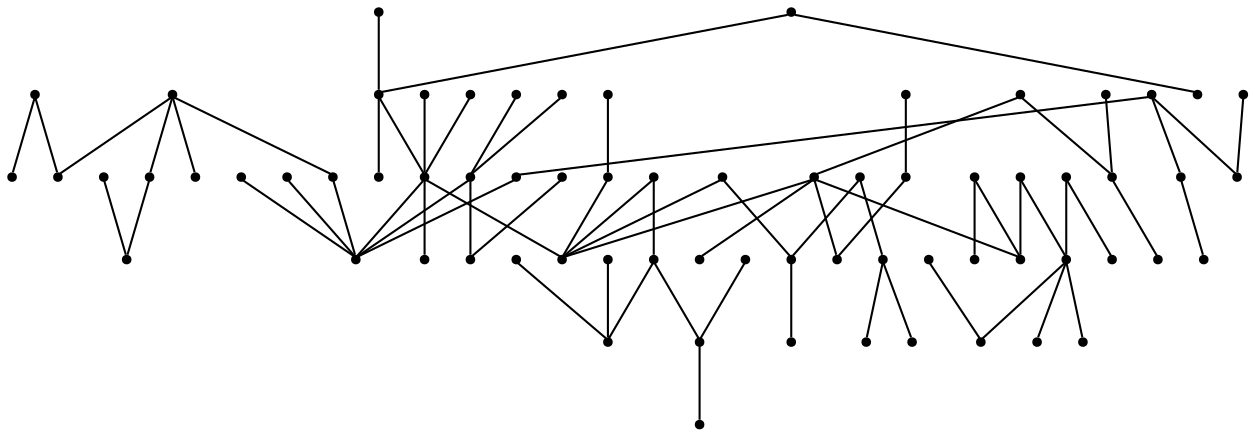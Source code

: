 graph {
  node [shape=point,comment="{\"directed\":false,\"doi\":\"10.1007/978-3-642-36763-2_37\",\"figure\":\"2 (4)\"}"]

  v0 [pos="956.5844661654493,1404.8952286568501"]
  v1 [pos="967.3755686257124,1428.9783015117168"]
  v2 [pos="931.5038869515414,1393.4599468279148"]
  v3 [pos="930.2988454108184,1495.8599985051815"]
  v4 [pos="921.6050496743351,1467.4305113104228"]
  v5 [pos="910.0675722238808,1433.0997390559842"]
  v6 [pos="899.9978404599594,1393.6058192895212"]
  v7 [pos="861.2032013717258,1375.7611787443075"]
  v8 [pos="914.6333690055785,1364.3344178002262"]
  v9 [pos="885.691694177082,1260.5757301095864"]
  v10 [pos="870.0804255539273,1282.6168428567369"]
  v11 [pos="882.0557008312936,1313.5093744838653"]
  v12 [pos="847.676769137505,1314.2594667057954"]
  v13 [pos="820.4238066941122,1353.9451699701676"]
  v14 [pos="854.9862304577766,1451.273641853245"]
  v15 [pos="826.1070345518244,1453.1364090242535"]
  v16 [pos="853.9146087750736,1486.8472233168661"]
  v17 [pos="874.6545571002414,1511.5709840474583"]
  v18 [pos="841.3680521886181,1347.2274060931268"]
  v19 [pos="838.4076201458602,1573.8988721790042"]
  v20 [pos="867.60779992578,1574.680186449168"]
  v21 [pos="830.043206672118,1600.5938823907618"]
  v22 [pos="836.5812887083495,1283.6920004769804"]
  v23 [pos="820.2111111360005,1482.0942864630038"]
  v24 [pos="790.035191278545,1414.2425121643807"]
  v25 [pos="817.655137861689,1407.8373503018368"]
  v26 [pos="814.7197101127803,1550.6347581005227"]
  v27 [pos="785.2692965218962,1525.5981410006618"]
  v28 [pos="792.4661430836104,1314.3928757835852"]
  v29 [pos="791.9490695566064,1222.6820833896725"]
  v30 [pos="784.0141827693175,1247.9320087600033"]
  v31 [pos="739.8740328507292,1443.163921487729"]
  v32 [pos="769.253569130295,1391.7304615573103"]
  v33 [pos="789.8517628328266,1347.6983439530463"]
  v34 [pos="781.0954245496415,1554.9832708672814"]
  v35 [pos="780.2322992306634,1435.487621653298"]
  v36 [pos="772.6518626241224,1277.0701283488943"]
  v37 [pos="744.6107877432993,1254.6955564959617"]
  v38 [pos="761.5396490415769,1487.4378033025541"]
  v39 [pos="722.7158700892643,1234.6339597600593"]
  v40 [pos="742.196569091624,1595.8763644388675"]
  v41 [pos="732.9398904348251,1566.3923223603786"]
  v42 [pos="721.748464776345,1529.6113505895437"]
  v43 [pos="716.0026943719309,1299.9197077380945"]
  v44 [pos="695.191868735445,1314.5387482451915"]
  v45 [pos="715.3355314576744,1394.3225910363503"]
  v46 [pos="690.6218727593605,1349.9570143263045"]
  v47 [pos="710.7739338703636,1432.9372063568271"]
  v48 [pos="700.6832697586652,1492.6678461195515"]
  v49 [pos="655.7634057914202,1478.9573608571932"]
  v50 [pos="680.7897772232428,1498.5520894095243"]
  v51 [pos="657.3395670421238,1323.5360395867756"]
  v52 [pos="686.9025317674082,1419.164149820615"]
  v53 [pos="685.3180357520879,1530.1615199608675"]
  v54 [pos="670.6032951305344,1564.1867803400723"]
  v55 [pos="684.746818067156,1282.6501633318378"]
  v56 [pos="679.7932320462447,1592.3967911611453"]
  v57 [pos="643.4628838215419,1572.6560629698222"]
  v58 [pos="628.2560739668337,1315.2846436133873"]
  v59 [pos="644.4760985277727,1291.5599566319352"]
  v60 [pos="631.1456923224308,1448.8857592559307"]
  v61 [pos="607.8288383751744,1416.9429967761916"]
  v62 [pos="624.7493649088357,1499.3075548760078"]
  v63 [pos="600.4652328969747,1514.7839935243724"]
  v64 [pos="589.5115070904557,1443.8307125219067"]
  v65 [pos="576.7814584341244,1410.9502711760622"]
  v66 [pos="630.3742494142331,1398.8691825816195"]
  v67 [pos="600.4943727610535,1378.3866286984487"]
  v68 [pos="590.4496452909814,1349.694520201845"]
  v69 [pos="552.5056611868798,1402.1947440450394"]

  v0 -- v1 [id="-1",pos="956.5844661654493,1404.8952286568501 967.3755686257124,1428.9783015117168 967.3755686257124,1428.9783015117168 967.3755686257124,1428.9783015117168"]
  v69 -- v65 [id="-2",pos="552.5056611868798,1402.1947440450394 576.7814584341244,1410.9502711760622 576.7814584341244,1410.9502711760622 576.7814584341244,1410.9502711760622"]
  v67 -- v68 [id="-3",pos="600.4943727610535,1378.3866286984487 590.4496452909814,1349.694520201845 590.4496452909814,1349.694520201845 590.4496452909814,1349.694520201845"]
  v67 -- v61 [id="-4",pos="600.4943727610535,1378.3866286984487 607.8288383751744,1416.9429967761916 607.8288383751744,1416.9429967761916 607.8288383751744,1416.9429967761916"]
  v61 -- v66 [id="-5",pos="607.8288383751744,1416.9429967761916 630.3742494142331,1398.8691825816195 630.3742494142331,1398.8691825816195 630.3742494142331,1398.8691825816195"]
  v61 -- v65 [id="-6",pos="607.8288383751744,1416.9429967761916 576.7814584341244,1410.9502711760622 576.7814584341244,1410.9502711760622 576.7814584341244,1410.9502711760622"]
  v61 -- v64 [id="-7",pos="607.8288383751744,1416.9429967761916 589.5115070904557,1443.8307125219067 589.5115070904557,1443.8307125219067 589.5115070904557,1443.8307125219067"]
  v62 -- v49 [id="-8",pos="624.7493649088357,1499.3075548760078 655.7634057914202,1478.9573608571932 655.7634057914202,1478.9573608571932 655.7634057914202,1478.9573608571932"]
  v62 -- v63 [id="-9",pos="624.7493649088357,1499.3075548760078 600.4652328969747,1514.7839935243724 600.4652328969747,1514.7839935243724 600.4652328969747,1514.7839935243724"]
  v60 -- v61 [id="-10",pos="631.1456923224308,1448.8857592559307 607.8288383751744,1416.9429967761916 607.8288383751744,1416.9429967761916 607.8288383751744,1416.9429967761916"]
  v60 -- v49 [id="-11",pos="631.1456923224308,1448.8857592559307 655.7634057914202,1478.9573608571932 655.7634057914202,1478.9573608571932 655.7634057914202,1478.9573608571932"]
  v59 -- v51 [id="-12",pos="644.4760985277727,1291.5599566319352 657.3395670421238,1323.5360395867756 657.3395670421238,1323.5360395867756 657.3395670421238,1323.5360395867756"]
  v51 -- v58 [id="-13",pos="657.3395670421238,1323.5360395867756 628.2560739668337,1315.2846436133873 628.2560739668337,1315.2846436133873 628.2560739668337,1315.2846436133873"]
  v54 -- v57 [id="-14",pos="670.6032951305344,1564.1867803400723 643.4628838215419,1572.6560629698222 643.4628838215419,1572.6560629698222 643.4628838215419,1572.6560629698222"]
  v56 -- v54 [id="-15",pos="679.7932320462447,1592.3967911611453 670.6032951305344,1564.1867803400723 670.6032951305344,1564.1867803400723 670.6032951305344,1564.1867803400723"]
  v55 -- v44 [id="-16",pos="684.746818067156,1282.6501633318378 695.191868735445,1314.5387482451915 695.191868735445,1314.5387482451915 695.191868735445,1314.5387482451915"]
  v53 -- v54 [id="-17",pos="685.3180357520879,1530.1615199608675 670.6032951305344,1564.1867803400723 670.6032951305344,1564.1867803400723 670.6032951305344,1564.1867803400723"]
  v53 -- v48 [id="-18",pos="685.3180357520879,1530.1615199608675 700.6832697586652,1492.6678461195515 700.6832697586652,1492.6678461195515 700.6832697586652,1492.6678461195515"]
  v52 -- v47 [id="-19",pos="686.9025317674082,1419.164149820615 710.7739338703636,1432.9372063568271 710.7739338703636,1432.9372063568271 710.7739338703636,1432.9372063568271"]
  v46 -- v44 [id="-20",pos="690.6218727593605,1349.9570143263045 695.191868735445,1314.5387482451915 695.191868735445,1314.5387482451915 695.191868735445,1314.5387482451915"]
  v46 -- v51 [id="-21",pos="690.6218727593605,1349.9570143263045 657.3395670421238,1323.5360395867756 657.3395670421238,1323.5360395867756 657.3395670421238,1323.5360395867756"]
  v48 -- v50 [id="-22",pos="700.6832697586652,1492.6678461195515 680.7897772232428,1498.5520894095243 680.7897772232428,1498.5520894095243 680.7897772232428,1498.5520894095243"]
  v48 -- v42 [id="-23",pos="700.6832697586652,1492.6678461195515 721.748464776345,1529.6113505895437 721.748464776345,1529.6113505895437 721.748464776345,1529.6113505895437"]
  v48 -- v31 [id="-24",pos="700.6832697586652,1492.6678461195515 739.8740328507292,1443.163921487729 739.8740328507292,1443.163921487729 739.8740328507292,1443.163921487729"]
  v48 -- v49 [id="-25",pos="700.6832697586652,1492.6678461195515 655.7634057914202,1478.9573608571932 655.7634057914202,1478.9573608571932 655.7634057914202,1478.9573608571932"]
  v47 -- v31 [id="-26",pos="710.7739338703636,1432.9372063568271 739.8740328507292,1443.163921487729 739.8740328507292,1443.163921487729 739.8740328507292,1443.163921487729"]
  v45 -- v46 [id="-27",pos="715.3355314576744,1394.3225910363503 690.6218727593605,1349.9570143263045 690.6218727593605,1349.9570143263045 690.6218727593605,1349.9570143263045"]
  v45 -- v31 [id="-28",pos="715.3355314576744,1394.3225910363503 739.8740328507292,1443.163921487729 739.8740328507292,1443.163921487729 739.8740328507292,1443.163921487729"]
  v43 -- v44 [id="-29",pos="716.0026943719309,1299.9197077380945 695.191868735445,1314.5387482451915 695.191868735445,1314.5387482451915 695.191868735445,1314.5387482451915"]
  v41 -- v42 [id="-30",pos="732.9398904348251,1566.3923223603786 721.748464776345,1529.6113505895437 721.748464776345,1529.6113505895437 721.748464776345,1529.6113505895437"]
  v40 -- v41 [id="-31",pos="742.196569091624,1595.8763644388675 732.9398904348251,1566.3923223603786 732.9398904348251,1566.3923223603786 732.9398904348251,1566.3923223603786"]
  v37 -- v39 [id="-32",pos="744.6107877432993,1254.6955564959617 722.7158700892643,1234.6339597600593 722.7158700892643,1234.6339597600593 722.7158700892643,1234.6339597600593"]
  v38 -- v31 [id="-33",pos="761.5396490415769,1487.4378033025541 739.8740328507292,1443.163921487729 739.8740328507292,1443.163921487729 739.8740328507292,1443.163921487729"]
  v38 -- v27 [id="-34",pos="761.5396490415769,1487.4378033025541 785.2692965218962,1525.5981410006618 785.2692965218962,1525.5981410006618 785.2692965218962,1525.5981410006618"]
  v36 -- v30 [id="-35",pos="772.6518626241224,1277.0701283488943 784.0141827693175,1247.9320087600033 784.0141827693175,1247.9320087600033 784.0141827693175,1247.9320087600033"]
  v36 -- v28 [id="-36",pos="772.6518626241224,1277.0701283488943 792.4661430836104,1314.3928757835852 792.4661430836104,1314.3928757835852 792.4661430836104,1314.3928757835852"]
  v36 -- v37 [id="-37",pos="772.6518626241224,1277.0701283488943 744.6107877432993,1254.6955564959617 744.6107877432993,1254.6955564959617 744.6107877432993,1254.6955564959617"]
  v35 -- v24 [id="-38",pos="780.2322992306634,1435.487621653298 790.035191278545,1414.2425121643807 790.035191278545,1414.2425121643807 790.035191278545,1414.2425121643807"]
  v27 -- v34 [id="-39",pos="785.2692965218962,1525.5981410006618 781.0954245496415,1554.9832708672814 781.0954245496415,1554.9832708672814 781.0954245496415,1554.9832708672814"]
  v33 -- v13 [id="-40",pos="789.8517628328266,1347.6983439530463 820.4238066941122,1353.9451699701676 820.4238066941122,1353.9451699701676 820.4238066941122,1353.9451699701676"]
  v24 -- v32 [id="-41",pos="790.035191278545,1414.2425121643807 769.253569130295,1391.7304615573103 769.253569130295,1391.7304615573103 769.253569130295,1391.7304615573103"]
  v24 -- v31 [id="-42",pos="790.035191278545,1414.2425121643807 739.8740328507292,1443.163921487729 739.8740328507292,1443.163921487729 739.8740328507292,1443.163921487729"]
  v24 -- v13 [id="-43",pos="790.035191278545,1414.2425121643807 820.4238066941122,1353.9451699701676 820.4238066941122,1353.9451699701676 820.4238066941122,1353.9451699701676"]
  v29 -- v30 [id="-44",pos="791.9490695566064,1222.6820833896725 784.0141827693175,1247.9320087600033 784.0141827693175,1247.9320087600033 784.0141827693175,1247.9320087600033"]
  v28 -- v13 [id="-45",pos="792.4661430836104,1314.3928757835852 820.4238066941122,1353.9451699701676 820.4238066941122,1353.9451699701676 820.4238066941122,1353.9451699701676"]
  v26 -- v19 [id="-46",pos="814.7197101127803,1550.6347581005227 838.4076201458602,1573.8988721790042 838.4076201458602,1573.8988721790042 838.4076201458602,1573.8988721790042"]
  v26 -- v27 [id="-47",pos="814.7197101127803,1550.6347581005227 785.2692965218962,1525.5981410006618 785.2692965218962,1525.5981410006618 785.2692965218962,1525.5981410006618"]
  v25 -- v24 [id="-48",pos="817.655137861689,1407.8373503018368 790.035191278545,1414.2425121643807 790.035191278545,1414.2425121643807 790.035191278545,1414.2425121643807"]
  v15 -- v24 [id="-49",pos="826.1070345518244,1453.1364090242535 790.035191278545,1414.2425121643807 790.035191278545,1414.2425121643807 790.035191278545,1414.2425121643807"]
  v15 -- v23 [id="-50",pos="826.1070345518244,1453.1364090242535 820.2111111360005,1482.0942864630038 820.2111111360005,1482.0942864630038 820.2111111360005,1482.0942864630038"]
  v22 -- v12 [id="-51",pos="836.5812887083495,1283.6920004769804 847.676769137505,1314.2594667057954 847.676769137505,1314.2594667057954 847.676769137505,1314.2594667057954"]
  v19 -- v21 [id="-52",pos="838.4076201458602,1573.8988721790042 830.043206672118,1600.5938823907618 830.043206672118,1600.5938823907618 830.043206672118,1600.5938823907618"]
  v19 -- v20 [id="-53",pos="838.4076201458602,1573.8988721790042 867.60779992578,1574.680186449168 867.60779992578,1574.680186449168 867.60779992578,1574.680186449168"]
  v18 -- v13 [id="-54",pos="841.3680521886181,1347.2274060931268 820.4238066941122,1353.9451699701676 820.4238066941122,1353.9451699701676 820.4238066941122,1353.9451699701676"]
  v12 -- v10 [id="-55",pos="847.676769137505,1314.2594667057954 870.0804255539273,1282.6168428567369 870.0804255539273,1282.6168428567369 870.0804255539273,1282.6168428567369"]
  v12 -- v13 [id="-56",pos="847.676769137505,1314.2594667057954 820.4238066941122,1353.9451699701676 820.4238066941122,1353.9451699701676 820.4238066941122,1353.9451699701676"]
  v16 -- v15 [id="-57",pos="853.9146087750736,1486.8472233168661 826.1070345518244,1453.1364090242535 826.1070345518244,1453.1364090242535 826.1070345518244,1453.1364090242535"]
  v16 -- v17 [id="-58",pos="853.9146087750736,1486.8472233168661 874.6545571002414,1511.5709840474583 874.6545571002414,1511.5709840474583 874.6545571002414,1511.5709840474583"]
  v14 -- v15 [id="-59",pos="854.9862304577766,1451.273641853245 826.1070345518244,1453.1364090242535 826.1070345518244,1453.1364090242535 826.1070345518244,1453.1364090242535"]
  v7 -- v13 [id="-60",pos="861.2032013717258,1375.7611787443075 820.4238066941122,1353.9451699701676 820.4238066941122,1353.9451699701676 820.4238066941122,1353.9451699701676"]
  v11 -- v12 [id="-61",pos="882.0557008312936,1313.5093744838653 847.676769137505,1314.2594667057954 847.676769137505,1314.2594667057954 847.676769137505,1314.2594667057954"]
  v9 -- v10 [id="-62",pos="885.691694177082,1260.5757301095864 870.0804255539273,1282.6168428567369 870.0804255539273,1282.6168428567369 870.0804255539273,1282.6168428567369"]
  v6 -- v2 [id="-63",pos="899.9978404599594,1393.6058192895212 931.5038869515414,1393.4599468279148 931.5038869515414,1393.4599468279148 931.5038869515414,1393.4599468279148"]
  v6 -- v5 [id="-64",pos="899.9978404599594,1393.6058192895212 910.0675722238808,1433.0997390559842 910.0675722238808,1433.0997390559842 910.0675722238808,1433.0997390559842"]
  v6 -- v8 [id="-65",pos="899.9978404599594,1393.6058192895212 914.6333690055785,1364.3344178002262 914.6333690055785,1364.3344178002262 914.6333690055785,1364.3344178002262"]
  v6 -- v7 [id="-66",pos="899.9978404599594,1393.6058192895212 861.2032013717258,1375.7611787443075 861.2032013717258,1375.7611787443075 861.2032013717258,1375.7611787443075"]
  v5 -- v4 [id="-67",pos="910.0675722238808,1433.0997390559842 921.6050496743351,1467.4305113104228 921.6050496743351,1467.4305113104228 921.6050496743351,1467.4305113104228"]
  v3 -- v4 [id="-68",pos="930.2988454108184,1495.8599985051815 921.6050496743351,1467.4305113104228 921.6050496743351,1467.4305113104228 921.6050496743351,1467.4305113104228"]
  v0 -- v2 [id="-69",pos="956.5844661654493,1404.8952286568501 931.5038869515414,1393.4599468279148 931.5038869515414,1393.4599468279148 931.5038869515414,1393.4599468279148"]
}